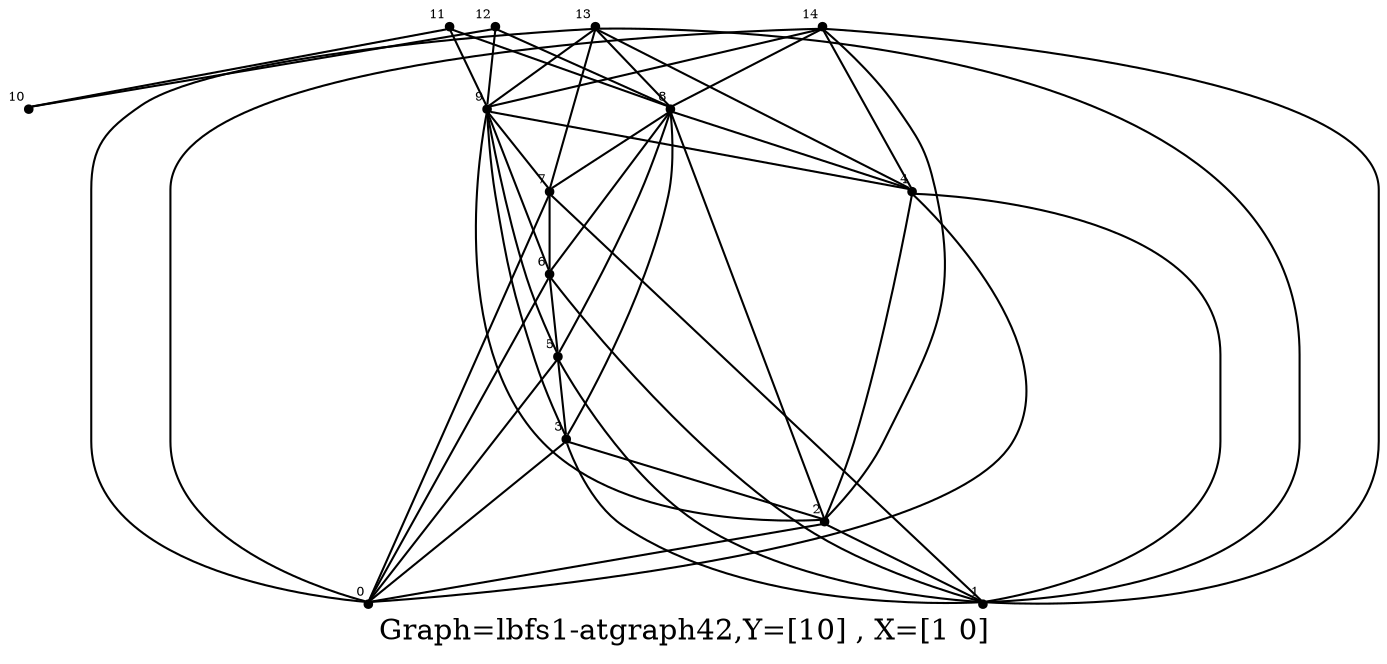/* Created by igraph 0.8.0-pre+0200568 */
graph {
  graph [
    label="Graph=lbfs1-atgraph42,Y=[10] , X=[1 0]  "
    labelloc=bottom
  ];
  0 [
    pos="-0.100000,4.000000!"
    shape=point
    fontsize=6
    xlabel=0
  ];
  1 [
    pos="0.000000,3.000000!"
    shape=point
    fontsize=6
    xlabel=1
  ];
  2 [
    pos="0.900000,7.000000!"
    shape=point
    fontsize=6
    xlabel=2
  ];
  3 [
    pos="1.000000,6.000000!"
    shape=point
    fontsize=6
    xlabel=3
  ];
  4 [
    pos="0.900000,5.000000!"
    shape=point
    fontsize=6
    xlabel=4
  ];
  5 [
    pos="1.000000,4.000000!"
    shape=point
    fontsize=6
    xlabel=5
  ];
  6 [
    pos="0.900000,3.000000!"
    shape=point
    fontsize=6
    xlabel=6
  ];
  7 [
    pos="1.000000,2.000000!"
    shape=point
    fontsize=6
    xlabel=7
  ];
  8 [
    pos="1.900000,4.000000!"
    shape=point
    fontsize=6
    xlabel=8
  ];
  9 [
    pos="2.000000,3.000000!"
    shape=point
    fontsize=6
    xlabel=9
  ];
  10 [
    pos="4.000000,3.000000!"
    shape=point
    fontsize=6
    xlabel=10
  ];
  11 [
    pos="2.900000,4.000000!"
    shape=point
    fontsize=6
    xlabel=11
  ];
  12 [
    pos="3.000000,3.000000!"
    shape=point
    fontsize=6
    xlabel=12
  ];
  13 [
    pos="0.900000,1.000000!"
    shape=point
    fontsize=6
    xlabel=13
  ];
  14 [
    pos="1.000000,0.000000!"
    shape=point
    fontsize=6
    xlabel=14
  ];

  11 -- 8;
  12 -- 8;
  11 -- 9;
  12 -- 9;
  11 -- 10;
  12 -- 10;
  2 -- 0;
  3 -- 0;
  4 -- 0;
  5 -- 0;
  6 -- 0;
  7 -- 0;
  2 -- 1;
  3 -- 1;
  4 -- 1;
  5 -- 1;
  6 -- 1;
  7 -- 1;
  3 -- 2;
  4 -- 2;
  8 -- 2;
  5 -- 3;
  8 -- 3;
  8 -- 4;
  6 -- 5;
  8 -- 5;
  7 -- 6;
  8 -- 6;
  8 -- 7;
  9 -- 2;
  9 -- 3;
  9 -- 4;
  9 -- 5;
  9 -- 6;
  9 -- 7;
  13 -- 8;
  14 -- 8;
  13 -- 9;
  14 -- 9;
  13 -- 0;
  14 -- 0;
  13 -- 1;
  14 -- 1;
  13 -- 7;
  13 -- 4;
  14 -- 2;
  14 -- 4;
}
